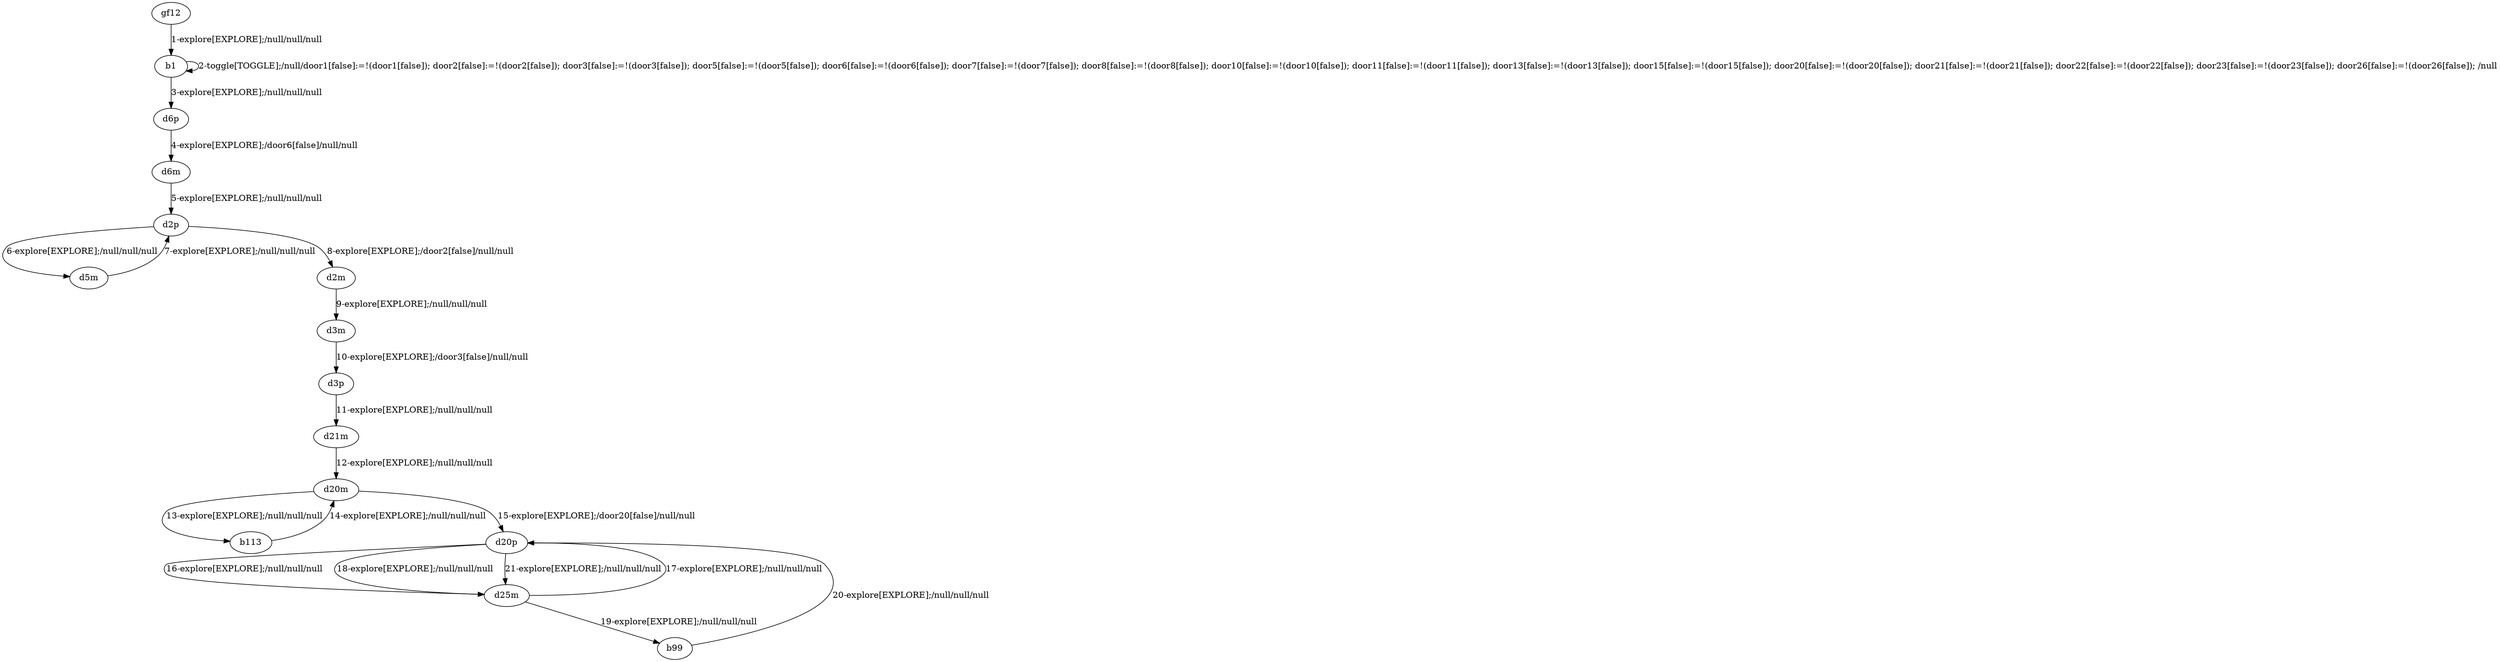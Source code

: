 # Total number of goals covered by this test: 1
# d25m --> d20p

digraph g {
"gf12" -> "b1" [label = "1-explore[EXPLORE];/null/null/null"];
"b1" -> "b1" [label = "2-toggle[TOGGLE];/null/door1[false]:=!(door1[false]); door2[false]:=!(door2[false]); door3[false]:=!(door3[false]); door5[false]:=!(door5[false]); door6[false]:=!(door6[false]); door7[false]:=!(door7[false]); door8[false]:=!(door8[false]); door10[false]:=!(door10[false]); door11[false]:=!(door11[false]); door13[false]:=!(door13[false]); door15[false]:=!(door15[false]); door20[false]:=!(door20[false]); door21[false]:=!(door21[false]); door22[false]:=!(door22[false]); door23[false]:=!(door23[false]); door26[false]:=!(door26[false]); /null"];
"b1" -> "d6p" [label = "3-explore[EXPLORE];/null/null/null"];
"d6p" -> "d6m" [label = "4-explore[EXPLORE];/door6[false]/null/null"];
"d6m" -> "d2p" [label = "5-explore[EXPLORE];/null/null/null"];
"d2p" -> "d5m" [label = "6-explore[EXPLORE];/null/null/null"];
"d5m" -> "d2p" [label = "7-explore[EXPLORE];/null/null/null"];
"d2p" -> "d2m" [label = "8-explore[EXPLORE];/door2[false]/null/null"];
"d2m" -> "d3m" [label = "9-explore[EXPLORE];/null/null/null"];
"d3m" -> "d3p" [label = "10-explore[EXPLORE];/door3[false]/null/null"];
"d3p" -> "d21m" [label = "11-explore[EXPLORE];/null/null/null"];
"d21m" -> "d20m" [label = "12-explore[EXPLORE];/null/null/null"];
"d20m" -> "b113" [label = "13-explore[EXPLORE];/null/null/null"];
"b113" -> "d20m" [label = "14-explore[EXPLORE];/null/null/null"];
"d20m" -> "d20p" [label = "15-explore[EXPLORE];/door20[false]/null/null"];
"d20p" -> "d25m" [label = "16-explore[EXPLORE];/null/null/null"];
"d25m" -> "d20p" [label = "17-explore[EXPLORE];/null/null/null"];
"d20p" -> "d25m" [label = "18-explore[EXPLORE];/null/null/null"];
"d25m" -> "b99" [label = "19-explore[EXPLORE];/null/null/null"];
"b99" -> "d20p" [label = "20-explore[EXPLORE];/null/null/null"];
"d20p" -> "d25m" [label = "21-explore[EXPLORE];/null/null/null"];
}